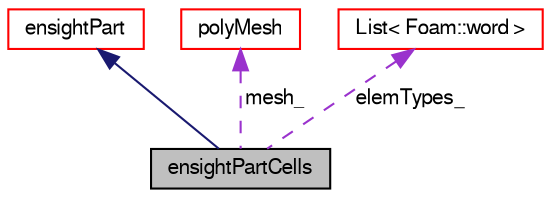 digraph "ensightPartCells"
{
  bgcolor="transparent";
  edge [fontname="FreeSans",fontsize="10",labelfontname="FreeSans",labelfontsize="10"];
  node [fontname="FreeSans",fontsize="10",shape=record];
  Node2 [label="ensightPartCells",height=0.2,width=0.4,color="black", fillcolor="grey75", style="filled", fontcolor="black"];
  Node3 -> Node2 [dir="back",color="midnightblue",fontsize="10",style="solid",fontname="FreeSans"];
  Node3 [label="ensightPart",height=0.2,width=0.4,color="red",URL="$a21306.html",tooltip="Base class for ensightPartCells and ensightPartFaces. "];
  Node15 -> Node2 [dir="back",color="darkorchid3",fontsize="10",style="dashed",label=" mesh_" ,fontname="FreeSans"];
  Node15 [label="polyMesh",height=0.2,width=0.4,color="red",URL="$a27410.html",tooltip="Mesh consisting of general polyhedral cells. "];
  Node27 -> Node2 [dir="back",color="darkorchid3",fontsize="10",style="dashed",label=" elemTypes_" ,fontname="FreeSans"];
  Node27 [label="List\< Foam::word \>",height=0.2,width=0.4,color="red",URL="$a25694.html"];
}
